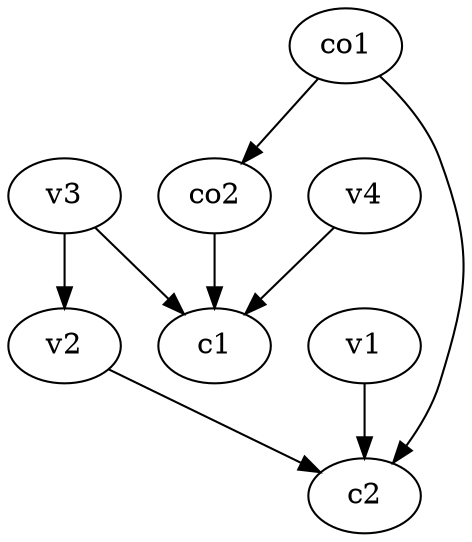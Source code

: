 strict digraph  {
c1;
c2;
v1;
v2;
v3;
v4;
co1;
co2;
v1 -> c2  [weight=1];
v2 -> c2  [weight=1];
v3 -> c1  [weight=1];
v3 -> v2  [weight=1];
v4 -> c1  [weight=1];
co1 -> c2  [weight=1];
co1 -> co2  [weight=1];
co2 -> c1  [weight=1];
}
